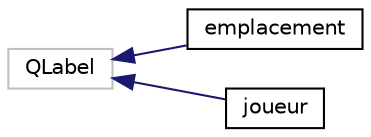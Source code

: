 digraph "Graphical Class Hierarchy"
{
  edge [fontname="Helvetica",fontsize="10",labelfontname="Helvetica",labelfontsize="10"];
  node [fontname="Helvetica",fontsize="10",shape=record];
  rankdir="LR";
  Node1 [label="QLabel",height=0.2,width=0.4,color="grey75", fillcolor="white", style="filled"];
  Node1 -> Node2 [dir="back",color="midnightblue",fontsize="10",style="solid",fontname="Helvetica"];
  Node2 [label="emplacement",height=0.2,width=0.4,color="black", fillcolor="white", style="filled",URL="$classemplacement.html",tooltip="Classe emplacement : public QLabel. "];
  Node1 -> Node3 [dir="back",color="midnightblue",fontsize="10",style="solid",fontname="Helvetica"];
  Node3 [label="joueur",height=0.2,width=0.4,color="black", fillcolor="white", style="filled",URL="$classjoueur.html",tooltip="Classe joueur : public QLabel. "];
}
